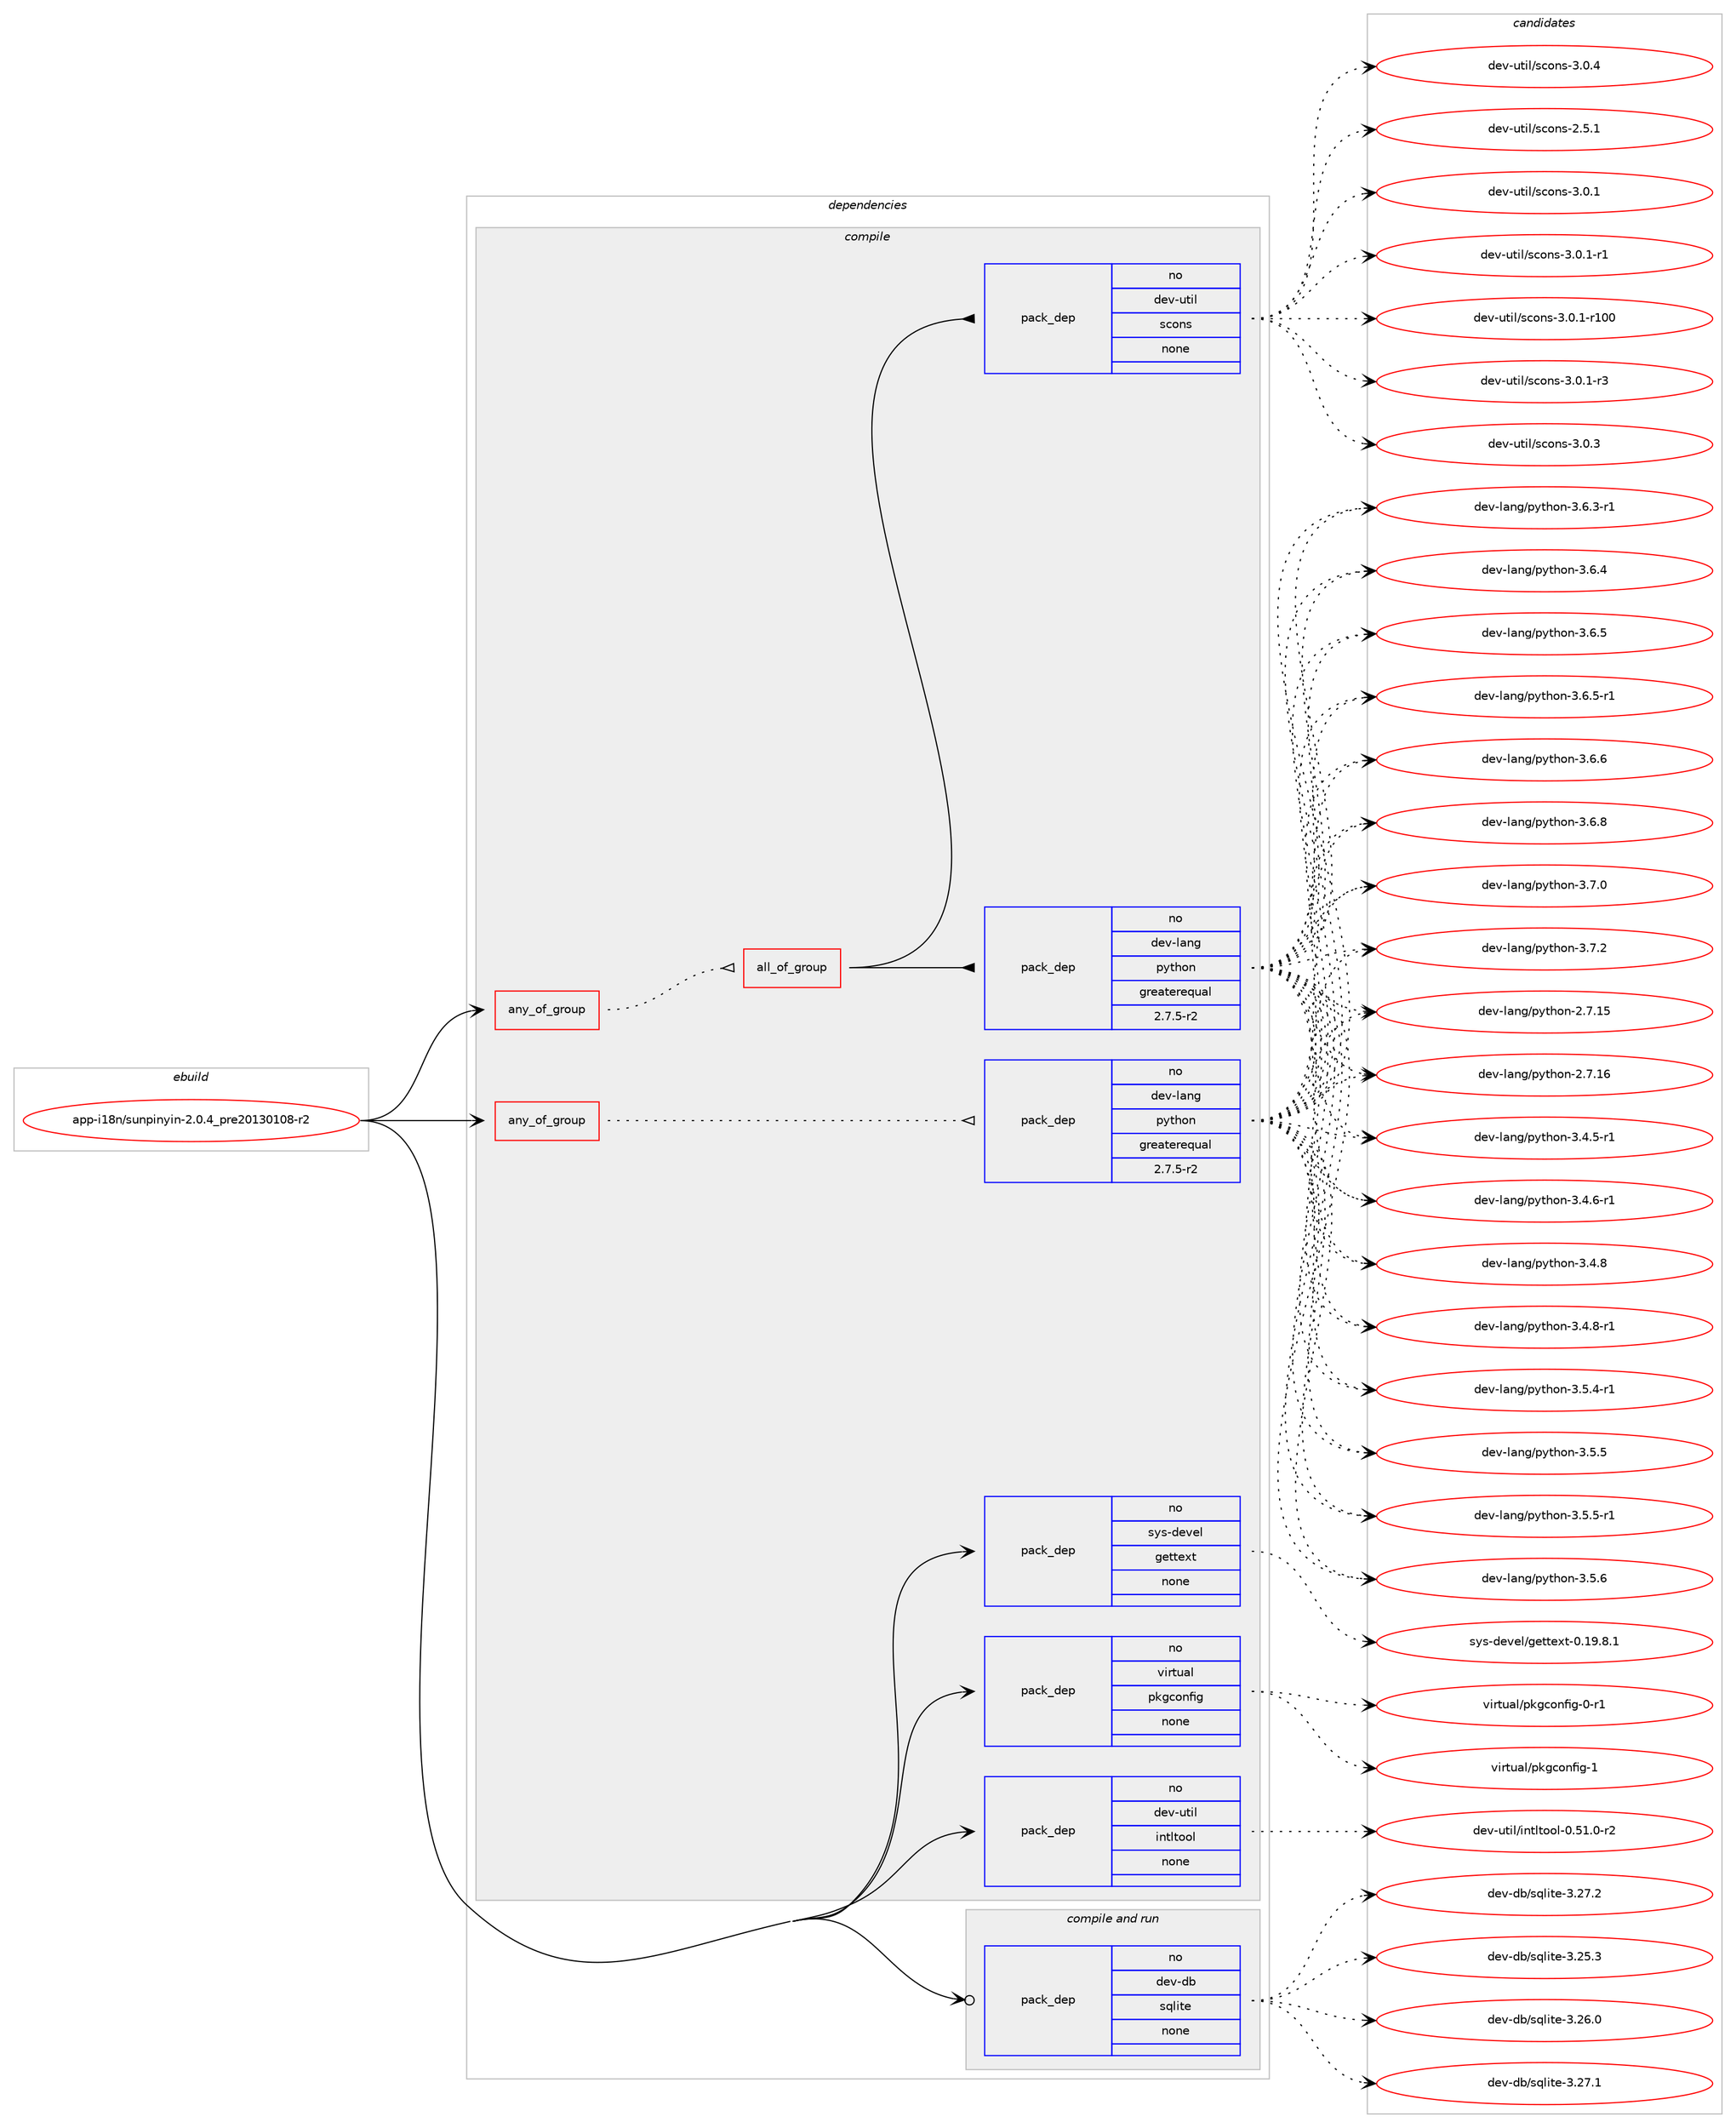 digraph prolog {

# *************
# Graph options
# *************

newrank=true;
concentrate=true;
compound=true;
graph [rankdir=LR,fontname=Helvetica,fontsize=10,ranksep=1.5];#, ranksep=2.5, nodesep=0.2];
edge  [arrowhead=vee];
node  [fontname=Helvetica,fontsize=10];

# **********
# The ebuild
# **********

subgraph cluster_leftcol {
color=gray;
rank=same;
label=<<i>ebuild</i>>;
id [label="app-i18n/sunpinyin-2.0.4_pre20130108-r2", color=red, width=4, href="../app-i18n/sunpinyin-2.0.4_pre20130108-r2.svg"];
}

# ****************
# The dependencies
# ****************

subgraph cluster_midcol {
color=gray;
label=<<i>dependencies</i>>;
subgraph cluster_compile {
fillcolor="#eeeeee";
style=filled;
label=<<i>compile</i>>;
subgraph any19608 {
dependency1296100 [label=<<TABLE BORDER="0" CELLBORDER="1" CELLSPACING="0" CELLPADDING="4"><TR><TD CELLPADDING="10">any_of_group</TD></TR></TABLE>>, shape=none, color=red];subgraph all542 {
dependency1296101 [label=<<TABLE BORDER="0" CELLBORDER="1" CELLSPACING="0" CELLPADDING="4"><TR><TD CELLPADDING="10">all_of_group</TD></TR></TABLE>>, shape=none, color=red];subgraph pack923202 {
dependency1296102 [label=<<TABLE BORDER="0" CELLBORDER="1" CELLSPACING="0" CELLPADDING="4" WIDTH="220"><TR><TD ROWSPAN="6" CELLPADDING="30">pack_dep</TD></TR><TR><TD WIDTH="110">no</TD></TR><TR><TD>dev-lang</TD></TR><TR><TD>python</TD></TR><TR><TD>greaterequal</TD></TR><TR><TD>2.7.5-r2</TD></TR></TABLE>>, shape=none, color=blue];
}
dependency1296101:e -> dependency1296102:w [weight=20,style="solid",arrowhead="inv"];
subgraph pack923203 {
dependency1296103 [label=<<TABLE BORDER="0" CELLBORDER="1" CELLSPACING="0" CELLPADDING="4" WIDTH="220"><TR><TD ROWSPAN="6" CELLPADDING="30">pack_dep</TD></TR><TR><TD WIDTH="110">no</TD></TR><TR><TD>dev-util</TD></TR><TR><TD>scons</TD></TR><TR><TD>none</TD></TR><TR><TD></TD></TR></TABLE>>, shape=none, color=blue];
}
dependency1296101:e -> dependency1296103:w [weight=20,style="solid",arrowhead="inv"];
}
dependency1296100:e -> dependency1296101:w [weight=20,style="dotted",arrowhead="oinv"];
}
id:e -> dependency1296100:w [weight=20,style="solid",arrowhead="vee"];
subgraph any19609 {
dependency1296104 [label=<<TABLE BORDER="0" CELLBORDER="1" CELLSPACING="0" CELLPADDING="4"><TR><TD CELLPADDING="10">any_of_group</TD></TR></TABLE>>, shape=none, color=red];subgraph pack923204 {
dependency1296105 [label=<<TABLE BORDER="0" CELLBORDER="1" CELLSPACING="0" CELLPADDING="4" WIDTH="220"><TR><TD ROWSPAN="6" CELLPADDING="30">pack_dep</TD></TR><TR><TD WIDTH="110">no</TD></TR><TR><TD>dev-lang</TD></TR><TR><TD>python</TD></TR><TR><TD>greaterequal</TD></TR><TR><TD>2.7.5-r2</TD></TR></TABLE>>, shape=none, color=blue];
}
dependency1296104:e -> dependency1296105:w [weight=20,style="dotted",arrowhead="oinv"];
}
id:e -> dependency1296104:w [weight=20,style="solid",arrowhead="vee"];
subgraph pack923205 {
dependency1296106 [label=<<TABLE BORDER="0" CELLBORDER="1" CELLSPACING="0" CELLPADDING="4" WIDTH="220"><TR><TD ROWSPAN="6" CELLPADDING="30">pack_dep</TD></TR><TR><TD WIDTH="110">no</TD></TR><TR><TD>dev-util</TD></TR><TR><TD>intltool</TD></TR><TR><TD>none</TD></TR><TR><TD></TD></TR></TABLE>>, shape=none, color=blue];
}
id:e -> dependency1296106:w [weight=20,style="solid",arrowhead="vee"];
subgraph pack923206 {
dependency1296107 [label=<<TABLE BORDER="0" CELLBORDER="1" CELLSPACING="0" CELLPADDING="4" WIDTH="220"><TR><TD ROWSPAN="6" CELLPADDING="30">pack_dep</TD></TR><TR><TD WIDTH="110">no</TD></TR><TR><TD>sys-devel</TD></TR><TR><TD>gettext</TD></TR><TR><TD>none</TD></TR><TR><TD></TD></TR></TABLE>>, shape=none, color=blue];
}
id:e -> dependency1296107:w [weight=20,style="solid",arrowhead="vee"];
subgraph pack923207 {
dependency1296108 [label=<<TABLE BORDER="0" CELLBORDER="1" CELLSPACING="0" CELLPADDING="4" WIDTH="220"><TR><TD ROWSPAN="6" CELLPADDING="30">pack_dep</TD></TR><TR><TD WIDTH="110">no</TD></TR><TR><TD>virtual</TD></TR><TR><TD>pkgconfig</TD></TR><TR><TD>none</TD></TR><TR><TD></TD></TR></TABLE>>, shape=none, color=blue];
}
id:e -> dependency1296108:w [weight=20,style="solid",arrowhead="vee"];
}
subgraph cluster_compileandrun {
fillcolor="#eeeeee";
style=filled;
label=<<i>compile and run</i>>;
subgraph pack923208 {
dependency1296109 [label=<<TABLE BORDER="0" CELLBORDER="1" CELLSPACING="0" CELLPADDING="4" WIDTH="220"><TR><TD ROWSPAN="6" CELLPADDING="30">pack_dep</TD></TR><TR><TD WIDTH="110">no</TD></TR><TR><TD>dev-db</TD></TR><TR><TD>sqlite</TD></TR><TR><TD>none</TD></TR><TR><TD></TD></TR></TABLE>>, shape=none, color=blue];
}
id:e -> dependency1296109:w [weight=20,style="solid",arrowhead="odotvee"];
}
subgraph cluster_run {
fillcolor="#eeeeee";
style=filled;
label=<<i>run</i>>;
}
}

# **************
# The candidates
# **************

subgraph cluster_choices {
rank=same;
color=gray;
label=<<i>candidates</i>>;

subgraph choice923202 {
color=black;
nodesep=1;
choice10010111845108971101034711212111610411111045504655464953 [label="dev-lang/python-2.7.15", color=red, width=4,href="../dev-lang/python-2.7.15.svg"];
choice10010111845108971101034711212111610411111045504655464954 [label="dev-lang/python-2.7.16", color=red, width=4,href="../dev-lang/python-2.7.16.svg"];
choice1001011184510897110103471121211161041111104551465246534511449 [label="dev-lang/python-3.4.5-r1", color=red, width=4,href="../dev-lang/python-3.4.5-r1.svg"];
choice1001011184510897110103471121211161041111104551465246544511449 [label="dev-lang/python-3.4.6-r1", color=red, width=4,href="../dev-lang/python-3.4.6-r1.svg"];
choice100101118451089711010347112121116104111110455146524656 [label="dev-lang/python-3.4.8", color=red, width=4,href="../dev-lang/python-3.4.8.svg"];
choice1001011184510897110103471121211161041111104551465246564511449 [label="dev-lang/python-3.4.8-r1", color=red, width=4,href="../dev-lang/python-3.4.8-r1.svg"];
choice1001011184510897110103471121211161041111104551465346524511449 [label="dev-lang/python-3.5.4-r1", color=red, width=4,href="../dev-lang/python-3.5.4-r1.svg"];
choice100101118451089711010347112121116104111110455146534653 [label="dev-lang/python-3.5.5", color=red, width=4,href="../dev-lang/python-3.5.5.svg"];
choice1001011184510897110103471121211161041111104551465346534511449 [label="dev-lang/python-3.5.5-r1", color=red, width=4,href="../dev-lang/python-3.5.5-r1.svg"];
choice100101118451089711010347112121116104111110455146534654 [label="dev-lang/python-3.5.6", color=red, width=4,href="../dev-lang/python-3.5.6.svg"];
choice1001011184510897110103471121211161041111104551465446514511449 [label="dev-lang/python-3.6.3-r1", color=red, width=4,href="../dev-lang/python-3.6.3-r1.svg"];
choice100101118451089711010347112121116104111110455146544652 [label="dev-lang/python-3.6.4", color=red, width=4,href="../dev-lang/python-3.6.4.svg"];
choice100101118451089711010347112121116104111110455146544653 [label="dev-lang/python-3.6.5", color=red, width=4,href="../dev-lang/python-3.6.5.svg"];
choice1001011184510897110103471121211161041111104551465446534511449 [label="dev-lang/python-3.6.5-r1", color=red, width=4,href="../dev-lang/python-3.6.5-r1.svg"];
choice100101118451089711010347112121116104111110455146544654 [label="dev-lang/python-3.6.6", color=red, width=4,href="../dev-lang/python-3.6.6.svg"];
choice100101118451089711010347112121116104111110455146544656 [label="dev-lang/python-3.6.8", color=red, width=4,href="../dev-lang/python-3.6.8.svg"];
choice100101118451089711010347112121116104111110455146554648 [label="dev-lang/python-3.7.0", color=red, width=4,href="../dev-lang/python-3.7.0.svg"];
choice100101118451089711010347112121116104111110455146554650 [label="dev-lang/python-3.7.2", color=red, width=4,href="../dev-lang/python-3.7.2.svg"];
dependency1296102:e -> choice10010111845108971101034711212111610411111045504655464953:w [style=dotted,weight="100"];
dependency1296102:e -> choice10010111845108971101034711212111610411111045504655464954:w [style=dotted,weight="100"];
dependency1296102:e -> choice1001011184510897110103471121211161041111104551465246534511449:w [style=dotted,weight="100"];
dependency1296102:e -> choice1001011184510897110103471121211161041111104551465246544511449:w [style=dotted,weight="100"];
dependency1296102:e -> choice100101118451089711010347112121116104111110455146524656:w [style=dotted,weight="100"];
dependency1296102:e -> choice1001011184510897110103471121211161041111104551465246564511449:w [style=dotted,weight="100"];
dependency1296102:e -> choice1001011184510897110103471121211161041111104551465346524511449:w [style=dotted,weight="100"];
dependency1296102:e -> choice100101118451089711010347112121116104111110455146534653:w [style=dotted,weight="100"];
dependency1296102:e -> choice1001011184510897110103471121211161041111104551465346534511449:w [style=dotted,weight="100"];
dependency1296102:e -> choice100101118451089711010347112121116104111110455146534654:w [style=dotted,weight="100"];
dependency1296102:e -> choice1001011184510897110103471121211161041111104551465446514511449:w [style=dotted,weight="100"];
dependency1296102:e -> choice100101118451089711010347112121116104111110455146544652:w [style=dotted,weight="100"];
dependency1296102:e -> choice100101118451089711010347112121116104111110455146544653:w [style=dotted,weight="100"];
dependency1296102:e -> choice1001011184510897110103471121211161041111104551465446534511449:w [style=dotted,weight="100"];
dependency1296102:e -> choice100101118451089711010347112121116104111110455146544654:w [style=dotted,weight="100"];
dependency1296102:e -> choice100101118451089711010347112121116104111110455146544656:w [style=dotted,weight="100"];
dependency1296102:e -> choice100101118451089711010347112121116104111110455146554648:w [style=dotted,weight="100"];
dependency1296102:e -> choice100101118451089711010347112121116104111110455146554650:w [style=dotted,weight="100"];
}
subgraph choice923203 {
color=black;
nodesep=1;
choice100101118451171161051084711599111110115455046534649 [label="dev-util/scons-2.5.1", color=red, width=4,href="../dev-util/scons-2.5.1.svg"];
choice100101118451171161051084711599111110115455146484649 [label="dev-util/scons-3.0.1", color=red, width=4,href="../dev-util/scons-3.0.1.svg"];
choice1001011184511711610510847115991111101154551464846494511449 [label="dev-util/scons-3.0.1-r1", color=red, width=4,href="../dev-util/scons-3.0.1-r1.svg"];
choice10010111845117116105108471159911111011545514648464945114494848 [label="dev-util/scons-3.0.1-r100", color=red, width=4,href="../dev-util/scons-3.0.1-r100.svg"];
choice1001011184511711610510847115991111101154551464846494511451 [label="dev-util/scons-3.0.1-r3", color=red, width=4,href="../dev-util/scons-3.0.1-r3.svg"];
choice100101118451171161051084711599111110115455146484651 [label="dev-util/scons-3.0.3", color=red, width=4,href="../dev-util/scons-3.0.3.svg"];
choice100101118451171161051084711599111110115455146484652 [label="dev-util/scons-3.0.4", color=red, width=4,href="../dev-util/scons-3.0.4.svg"];
dependency1296103:e -> choice100101118451171161051084711599111110115455046534649:w [style=dotted,weight="100"];
dependency1296103:e -> choice100101118451171161051084711599111110115455146484649:w [style=dotted,weight="100"];
dependency1296103:e -> choice1001011184511711610510847115991111101154551464846494511449:w [style=dotted,weight="100"];
dependency1296103:e -> choice10010111845117116105108471159911111011545514648464945114494848:w [style=dotted,weight="100"];
dependency1296103:e -> choice1001011184511711610510847115991111101154551464846494511451:w [style=dotted,weight="100"];
dependency1296103:e -> choice100101118451171161051084711599111110115455146484651:w [style=dotted,weight="100"];
dependency1296103:e -> choice100101118451171161051084711599111110115455146484652:w [style=dotted,weight="100"];
}
subgraph choice923204 {
color=black;
nodesep=1;
choice10010111845108971101034711212111610411111045504655464953 [label="dev-lang/python-2.7.15", color=red, width=4,href="../dev-lang/python-2.7.15.svg"];
choice10010111845108971101034711212111610411111045504655464954 [label="dev-lang/python-2.7.16", color=red, width=4,href="../dev-lang/python-2.7.16.svg"];
choice1001011184510897110103471121211161041111104551465246534511449 [label="dev-lang/python-3.4.5-r1", color=red, width=4,href="../dev-lang/python-3.4.5-r1.svg"];
choice1001011184510897110103471121211161041111104551465246544511449 [label="dev-lang/python-3.4.6-r1", color=red, width=4,href="../dev-lang/python-3.4.6-r1.svg"];
choice100101118451089711010347112121116104111110455146524656 [label="dev-lang/python-3.4.8", color=red, width=4,href="../dev-lang/python-3.4.8.svg"];
choice1001011184510897110103471121211161041111104551465246564511449 [label="dev-lang/python-3.4.8-r1", color=red, width=4,href="../dev-lang/python-3.4.8-r1.svg"];
choice1001011184510897110103471121211161041111104551465346524511449 [label="dev-lang/python-3.5.4-r1", color=red, width=4,href="../dev-lang/python-3.5.4-r1.svg"];
choice100101118451089711010347112121116104111110455146534653 [label="dev-lang/python-3.5.5", color=red, width=4,href="../dev-lang/python-3.5.5.svg"];
choice1001011184510897110103471121211161041111104551465346534511449 [label="dev-lang/python-3.5.5-r1", color=red, width=4,href="../dev-lang/python-3.5.5-r1.svg"];
choice100101118451089711010347112121116104111110455146534654 [label="dev-lang/python-3.5.6", color=red, width=4,href="../dev-lang/python-3.5.6.svg"];
choice1001011184510897110103471121211161041111104551465446514511449 [label="dev-lang/python-3.6.3-r1", color=red, width=4,href="../dev-lang/python-3.6.3-r1.svg"];
choice100101118451089711010347112121116104111110455146544652 [label="dev-lang/python-3.6.4", color=red, width=4,href="../dev-lang/python-3.6.4.svg"];
choice100101118451089711010347112121116104111110455146544653 [label="dev-lang/python-3.6.5", color=red, width=4,href="../dev-lang/python-3.6.5.svg"];
choice1001011184510897110103471121211161041111104551465446534511449 [label="dev-lang/python-3.6.5-r1", color=red, width=4,href="../dev-lang/python-3.6.5-r1.svg"];
choice100101118451089711010347112121116104111110455146544654 [label="dev-lang/python-3.6.6", color=red, width=4,href="../dev-lang/python-3.6.6.svg"];
choice100101118451089711010347112121116104111110455146544656 [label="dev-lang/python-3.6.8", color=red, width=4,href="../dev-lang/python-3.6.8.svg"];
choice100101118451089711010347112121116104111110455146554648 [label="dev-lang/python-3.7.0", color=red, width=4,href="../dev-lang/python-3.7.0.svg"];
choice100101118451089711010347112121116104111110455146554650 [label="dev-lang/python-3.7.2", color=red, width=4,href="../dev-lang/python-3.7.2.svg"];
dependency1296105:e -> choice10010111845108971101034711212111610411111045504655464953:w [style=dotted,weight="100"];
dependency1296105:e -> choice10010111845108971101034711212111610411111045504655464954:w [style=dotted,weight="100"];
dependency1296105:e -> choice1001011184510897110103471121211161041111104551465246534511449:w [style=dotted,weight="100"];
dependency1296105:e -> choice1001011184510897110103471121211161041111104551465246544511449:w [style=dotted,weight="100"];
dependency1296105:e -> choice100101118451089711010347112121116104111110455146524656:w [style=dotted,weight="100"];
dependency1296105:e -> choice1001011184510897110103471121211161041111104551465246564511449:w [style=dotted,weight="100"];
dependency1296105:e -> choice1001011184510897110103471121211161041111104551465346524511449:w [style=dotted,weight="100"];
dependency1296105:e -> choice100101118451089711010347112121116104111110455146534653:w [style=dotted,weight="100"];
dependency1296105:e -> choice1001011184510897110103471121211161041111104551465346534511449:w [style=dotted,weight="100"];
dependency1296105:e -> choice100101118451089711010347112121116104111110455146534654:w [style=dotted,weight="100"];
dependency1296105:e -> choice1001011184510897110103471121211161041111104551465446514511449:w [style=dotted,weight="100"];
dependency1296105:e -> choice100101118451089711010347112121116104111110455146544652:w [style=dotted,weight="100"];
dependency1296105:e -> choice100101118451089711010347112121116104111110455146544653:w [style=dotted,weight="100"];
dependency1296105:e -> choice1001011184510897110103471121211161041111104551465446534511449:w [style=dotted,weight="100"];
dependency1296105:e -> choice100101118451089711010347112121116104111110455146544654:w [style=dotted,weight="100"];
dependency1296105:e -> choice100101118451089711010347112121116104111110455146544656:w [style=dotted,weight="100"];
dependency1296105:e -> choice100101118451089711010347112121116104111110455146554648:w [style=dotted,weight="100"];
dependency1296105:e -> choice100101118451089711010347112121116104111110455146554650:w [style=dotted,weight="100"];
}
subgraph choice923205 {
color=black;
nodesep=1;
choice1001011184511711610510847105110116108116111111108454846534946484511450 [label="dev-util/intltool-0.51.0-r2", color=red, width=4,href="../dev-util/intltool-0.51.0-r2.svg"];
dependency1296106:e -> choice1001011184511711610510847105110116108116111111108454846534946484511450:w [style=dotted,weight="100"];
}
subgraph choice923206 {
color=black;
nodesep=1;
choice1151211154510010111810110847103101116116101120116454846495746564649 [label="sys-devel/gettext-0.19.8.1", color=red, width=4,href="../sys-devel/gettext-0.19.8.1.svg"];
dependency1296107:e -> choice1151211154510010111810110847103101116116101120116454846495746564649:w [style=dotted,weight="100"];
}
subgraph choice923207 {
color=black;
nodesep=1;
choice11810511411611797108471121071039911111010210510345484511449 [label="virtual/pkgconfig-0-r1", color=red, width=4,href="../virtual/pkgconfig-0-r1.svg"];
choice1181051141161179710847112107103991111101021051034549 [label="virtual/pkgconfig-1", color=red, width=4,href="../virtual/pkgconfig-1.svg"];
dependency1296108:e -> choice11810511411611797108471121071039911111010210510345484511449:w [style=dotted,weight="100"];
dependency1296108:e -> choice1181051141161179710847112107103991111101021051034549:w [style=dotted,weight="100"];
}
subgraph choice923208 {
color=black;
nodesep=1;
choice10010111845100984711511310810511610145514650534651 [label="dev-db/sqlite-3.25.3", color=red, width=4,href="../dev-db/sqlite-3.25.3.svg"];
choice10010111845100984711511310810511610145514650544648 [label="dev-db/sqlite-3.26.0", color=red, width=4,href="../dev-db/sqlite-3.26.0.svg"];
choice10010111845100984711511310810511610145514650554649 [label="dev-db/sqlite-3.27.1", color=red, width=4,href="../dev-db/sqlite-3.27.1.svg"];
choice10010111845100984711511310810511610145514650554650 [label="dev-db/sqlite-3.27.2", color=red, width=4,href="../dev-db/sqlite-3.27.2.svg"];
dependency1296109:e -> choice10010111845100984711511310810511610145514650534651:w [style=dotted,weight="100"];
dependency1296109:e -> choice10010111845100984711511310810511610145514650544648:w [style=dotted,weight="100"];
dependency1296109:e -> choice10010111845100984711511310810511610145514650554649:w [style=dotted,weight="100"];
dependency1296109:e -> choice10010111845100984711511310810511610145514650554650:w [style=dotted,weight="100"];
}
}

}
